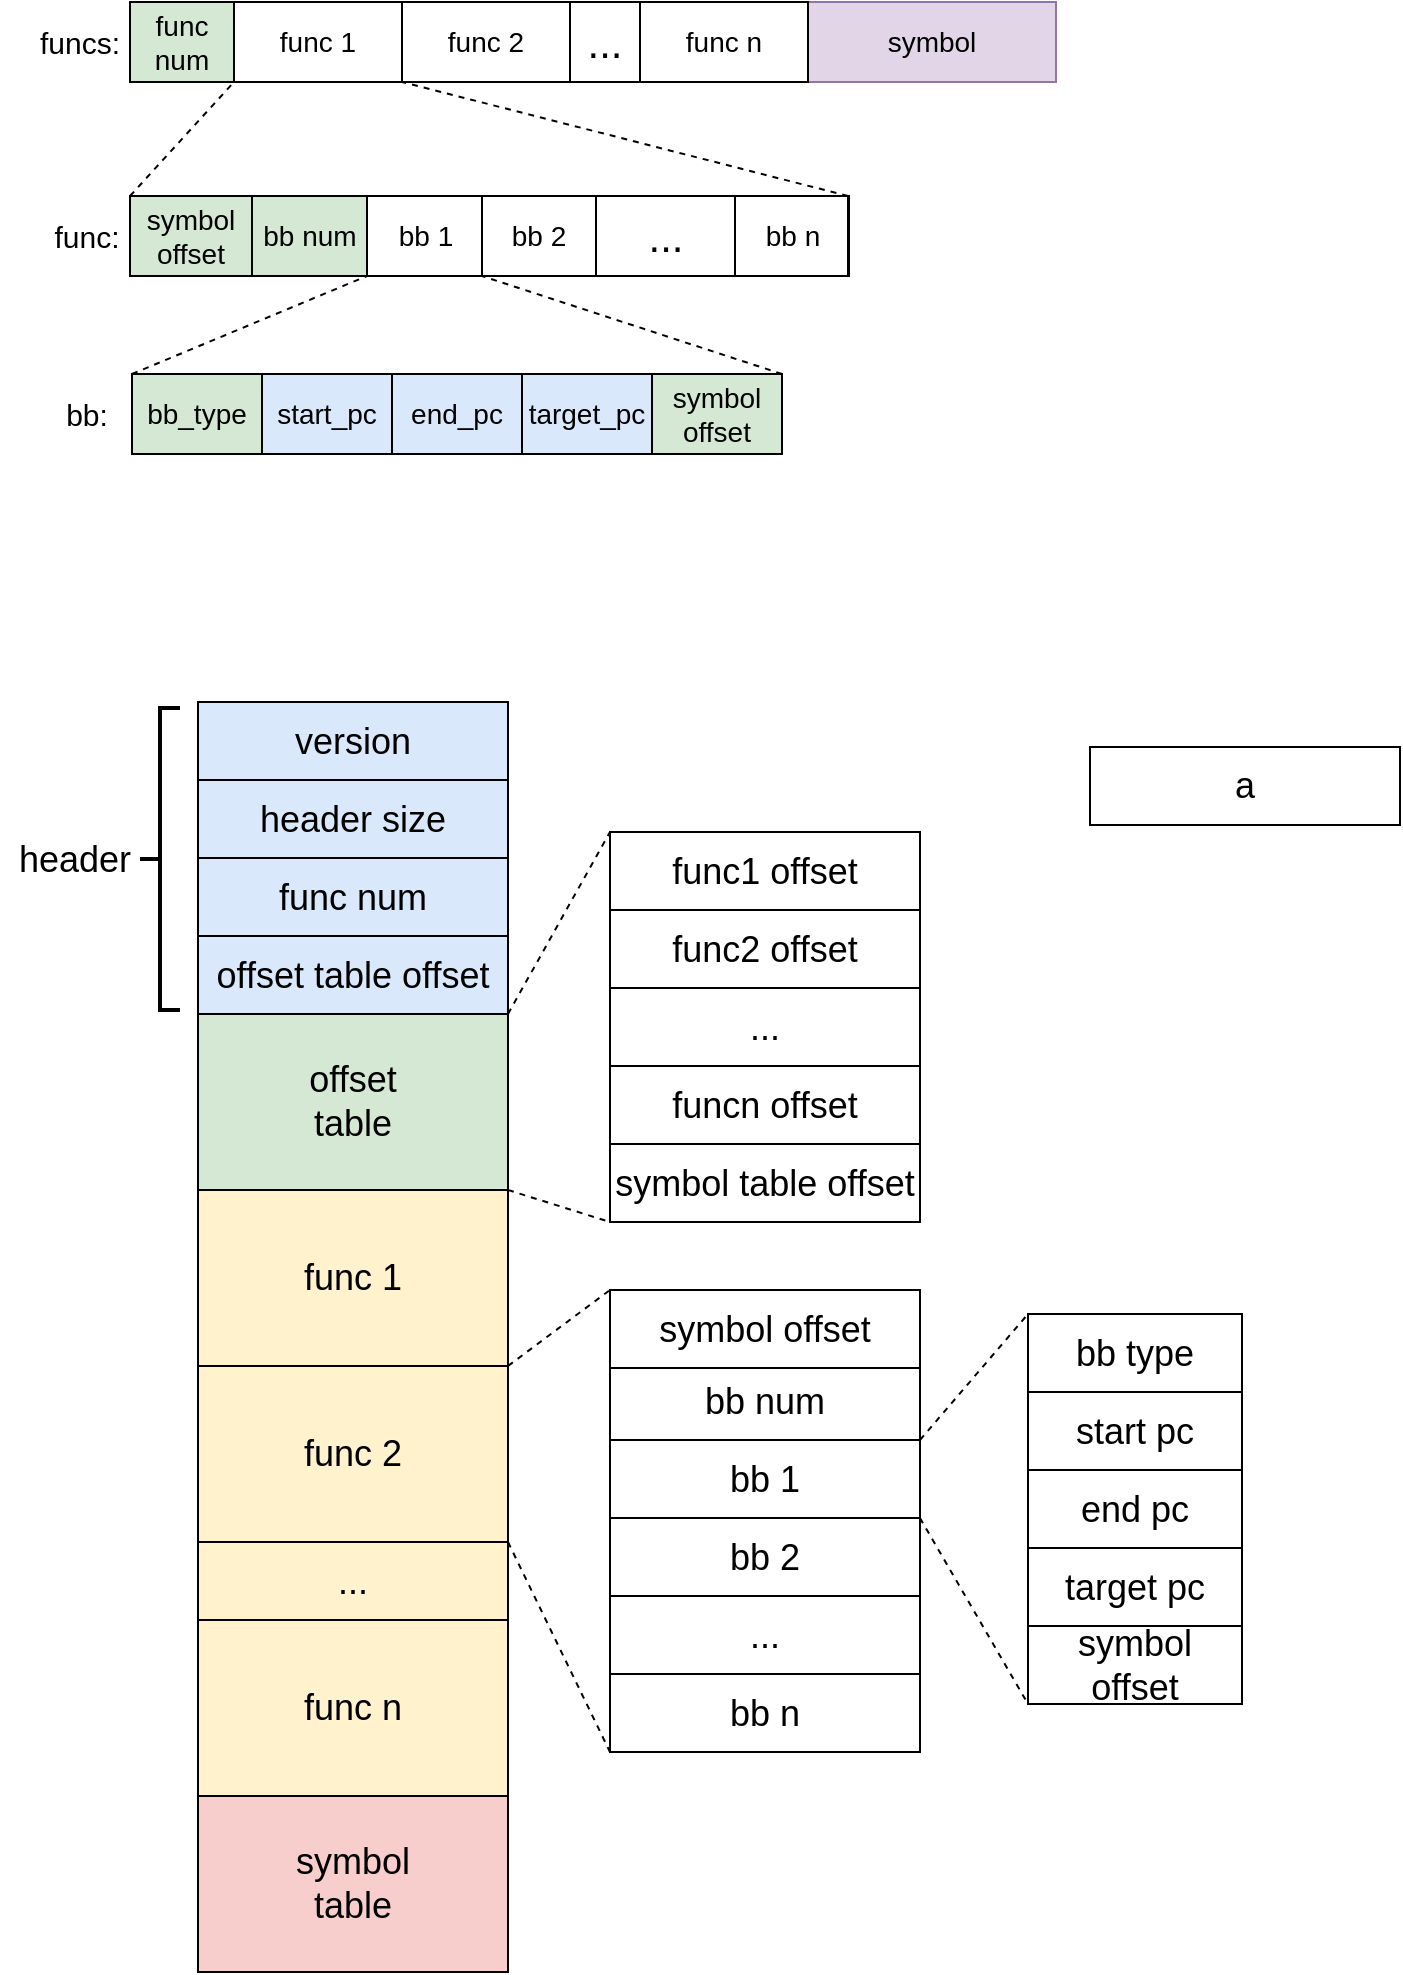 <mxfile version="21.7.0" type="github">
  <diagram name="第 1 页" id="ugtEYNCoT0SjDMXIqZ7P">
    <mxGraphModel dx="1195" dy="646" grid="0" gridSize="10" guides="1" tooltips="1" connect="1" arrows="0" fold="1" page="1" pageScale="1" pageWidth="827" pageHeight="1169" math="0" shadow="0">
      <root>
        <mxCell id="0" />
        <mxCell id="1" parent="0" />
        <mxCell id="d1OhDoUk9ihU9Uq7CjFA-1" value="" style="rounded=0;whiteSpace=wrap;html=1;fillColor=none;" parent="1" vertex="1">
          <mxGeometry x="145" y="44" width="463" height="40" as="geometry" />
        </mxCell>
        <mxCell id="d1OhDoUk9ihU9Uq7CjFA-2" value="&lt;font style=&quot;font-size: 14px;&quot;&gt;func num&lt;/font&gt;" style="rounded=0;whiteSpace=wrap;html=1;fillColor=#d5e8d4;labelBackgroundColor=none;labelBorderColor=none;strokeColor=default;" parent="1" vertex="1">
          <mxGeometry x="145" y="44" width="52" height="40" as="geometry" />
        </mxCell>
        <mxCell id="d1OhDoUk9ihU9Uq7CjFA-3" value="&lt;font style=&quot;font-size: 15px;&quot;&gt;funcs:&lt;/font&gt;" style="rounded=0;whiteSpace=wrap;html=1;fillColor=none;strokeColor=none;" parent="1" vertex="1">
          <mxGeometry x="95" y="44" width="50" height="40" as="geometry" />
        </mxCell>
        <mxCell id="d1OhDoUk9ihU9Uq7CjFA-4" value="&lt;font style=&quot;font-size: 21px;&quot;&gt;...&lt;/font&gt;" style="rounded=0;whiteSpace=wrap;html=1;fillColor=none;" parent="1" vertex="1">
          <mxGeometry x="365" y="44" width="35" height="40" as="geometry" />
        </mxCell>
        <mxCell id="d1OhDoUk9ihU9Uq7CjFA-5" value="" style="rounded=0;whiteSpace=wrap;html=1;fillColor=none;" parent="1" vertex="1">
          <mxGeometry x="146" y="230" width="325" height="40" as="geometry" />
        </mxCell>
        <mxCell id="d1OhDoUk9ihU9Uq7CjFA-11" value="" style="rounded=0;whiteSpace=wrap;html=1;fillColor=none;" parent="1" vertex="1">
          <mxGeometry x="145" y="141" width="359" height="40" as="geometry" />
        </mxCell>
        <mxCell id="d1OhDoUk9ihU9Uq7CjFA-12" value="&lt;span style=&quot;font-size: 14px;&quot;&gt;symbol&lt;br&gt;offset&lt;br&gt;&lt;/span&gt;" style="rounded=0;whiteSpace=wrap;html=1;fillColor=#d5e8d4;strokeColor=default;" parent="1" vertex="1">
          <mxGeometry x="145" y="141" width="61" height="40" as="geometry" />
        </mxCell>
        <mxCell id="d1OhDoUk9ihU9Uq7CjFA-13" value="&lt;font style=&quot;font-size: 15px;&quot;&gt;func:&lt;/font&gt;" style="rounded=0;whiteSpace=wrap;html=1;fillColor=none;strokeColor=none;" parent="1" vertex="1">
          <mxGeometry x="102" y="141" width="43" height="40" as="geometry" />
        </mxCell>
        <mxCell id="d1OhDoUk9ihU9Uq7CjFA-15" value="&lt;font style=&quot;font-size: 14px;&quot;&gt;bb n&lt;/font&gt;" style="rounded=0;whiteSpace=wrap;html=1;fillColor=none;" parent="1" vertex="1">
          <mxGeometry x="447.5" y="141" width="57" height="40" as="geometry" />
        </mxCell>
        <mxCell id="d1OhDoUk9ihU9Uq7CjFA-19" value="&lt;font style=&quot;font-size: 14px;&quot;&gt;bb 2&lt;/font&gt;" style="rounded=0;whiteSpace=wrap;html=1;fillColor=none;" parent="1" vertex="1">
          <mxGeometry x="321" y="141" width="57" height="40" as="geometry" />
        </mxCell>
        <mxCell id="d1OhDoUk9ihU9Uq7CjFA-20" value="&lt;font style=&quot;font-size: 14px;&quot;&gt;bb 1&lt;/font&gt;" style="rounded=0;whiteSpace=wrap;html=1;fillColor=none;" parent="1" vertex="1">
          <mxGeometry x="263.5" y="141" width="57.5" height="40" as="geometry" />
        </mxCell>
        <mxCell id="d1OhDoUk9ihU9Uq7CjFA-21" value="&lt;font style=&quot;font-size: 21px;&quot;&gt;...&lt;/font&gt;" style="rounded=0;whiteSpace=wrap;html=1;fillColor=none;" parent="1" vertex="1">
          <mxGeometry x="378" y="141" width="69.5" height="40" as="geometry" />
        </mxCell>
        <mxCell id="d1OhDoUk9ihU9Uq7CjFA-25" value="&lt;font style=&quot;font-size: 14px;&quot;&gt;start_pc&lt;/font&gt;" style="rounded=0;whiteSpace=wrap;html=1;fillColor=#dae8fc;strokeColor=default;" parent="1" vertex="1">
          <mxGeometry x="211" y="230" width="65" height="40" as="geometry" />
        </mxCell>
        <mxCell id="d1OhDoUk9ihU9Uq7CjFA-28" value="&lt;font style=&quot;font-size: 14px;&quot;&gt;end_pc&lt;/font&gt;" style="rounded=0;whiteSpace=wrap;html=1;fillColor=#dae8fc;strokeColor=default;" parent="1" vertex="1">
          <mxGeometry x="276" y="230" width="65" height="40" as="geometry" />
        </mxCell>
        <mxCell id="d1OhDoUk9ihU9Uq7CjFA-43" value="" style="endArrow=none;dashed=1;html=1;rounded=0;entryX=1;entryY=1;entryDx=0;entryDy=0;exitX=0;exitY=0;exitDx=0;exitDy=0;fontStyle=0" parent="1" source="d1OhDoUk9ihU9Uq7CjFA-12" target="d1OhDoUk9ihU9Uq7CjFA-2" edge="1">
          <mxGeometry width="50" height="50" relative="1" as="geometry">
            <mxPoint x="365" y="119" as="sourcePoint" />
            <mxPoint x="436" y="100" as="targetPoint" />
          </mxGeometry>
        </mxCell>
        <mxCell id="d1OhDoUk9ihU9Uq7CjFA-44" value="" style="endArrow=none;dashed=1;html=1;rounded=0;entryX=1;entryY=1;entryDx=0;entryDy=0;exitX=1;exitY=0;exitDx=0;exitDy=0;" parent="1" source="d1OhDoUk9ihU9Uq7CjFA-11" target="mIDhIIqL29102pUql5Bg-2" edge="1">
          <mxGeometry width="50" height="50" relative="1" as="geometry">
            <mxPoint x="795.0" y="141.0" as="sourcePoint" />
            <mxPoint x="355" y="84" as="targetPoint" />
          </mxGeometry>
        </mxCell>
        <mxCell id="d1OhDoUk9ihU9Uq7CjFA-49" value="&lt;span style=&quot;font-size: 14px;&quot;&gt;bb_type&lt;/span&gt;" style="rounded=0;whiteSpace=wrap;html=1;fillColor=#d5e8d4;strokeColor=default;" parent="1" vertex="1">
          <mxGeometry x="146" y="230" width="65" height="40" as="geometry" />
        </mxCell>
        <mxCell id="d1OhDoUk9ihU9Uq7CjFA-56" value="" style="endArrow=none;dashed=1;html=1;rounded=0;entryX=0;entryY=1;entryDx=0;entryDy=0;exitX=0;exitY=0;exitDx=0;exitDy=0;" parent="1" source="d1OhDoUk9ihU9Uq7CjFA-49" target="d1OhDoUk9ihU9Uq7CjFA-20" edge="1">
          <mxGeometry width="50" height="50" relative="1" as="geometry">
            <mxPoint x="164" y="246" as="sourcePoint" />
            <mxPoint x="214" y="196" as="targetPoint" />
          </mxGeometry>
        </mxCell>
        <mxCell id="d1OhDoUk9ihU9Uq7CjFA-57" value="" style="endArrow=none;dashed=1;html=1;rounded=0;entryX=1;entryY=1;entryDx=0;entryDy=0;exitX=1;exitY=0;exitDx=0;exitDy=0;" parent="1" source="mIDhIIqL29102pUql5Bg-5" target="d1OhDoUk9ihU9Uq7CjFA-20" edge="1">
          <mxGeometry width="50" height="50" relative="1" as="geometry">
            <mxPoint x="257" y="343" as="sourcePoint" />
            <mxPoint x="307" y="293" as="targetPoint" />
          </mxGeometry>
        </mxCell>
        <mxCell id="mIDhIIqL29102pUql5Bg-1" value="&lt;font style=&quot;font-size: 14px;&quot;&gt;symbol&lt;/font&gt;" style="rounded=0;whiteSpace=wrap;html=1;fillColor=#e1d5e7;strokeColor=#9673a6;" parent="1" vertex="1">
          <mxGeometry x="484" y="44" width="124" height="40" as="geometry" />
        </mxCell>
        <mxCell id="mIDhIIqL29102pUql5Bg-2" value="&lt;font style=&quot;font-size: 14px;&quot;&gt;func 1&lt;/font&gt;" style="rounded=0;whiteSpace=wrap;html=1;fillColor=none;labelBackgroundColor=none;labelBorderColor=none;" parent="1" vertex="1">
          <mxGeometry x="197" y="44" width="84" height="40" as="geometry" />
        </mxCell>
        <mxCell id="mIDhIIqL29102pUql5Bg-3" value="&lt;font style=&quot;font-size: 14px;&quot;&gt;func 2&lt;/font&gt;" style="rounded=0;whiteSpace=wrap;html=1;fillColor=none;labelBackgroundColor=none;labelBorderColor=none;" parent="1" vertex="1">
          <mxGeometry x="281" y="44" width="84" height="40" as="geometry" />
        </mxCell>
        <mxCell id="mIDhIIqL29102pUql5Bg-4" value="&lt;font style=&quot;font-size: 14px;&quot;&gt;func n&lt;/font&gt;" style="rounded=0;whiteSpace=wrap;html=1;fillColor=none;labelBackgroundColor=none;labelBorderColor=none;" parent="1" vertex="1">
          <mxGeometry x="400" y="44" width="84" height="40" as="geometry" />
        </mxCell>
        <mxCell id="mIDhIIqL29102pUql5Bg-5" value="&lt;font style=&quot;font-size: 14px;&quot;&gt;symbol&lt;br&gt;offset&lt;br&gt;&lt;/font&gt;" style="rounded=0;whiteSpace=wrap;html=1;fillColor=#d5e8d4;strokeColor=default;" parent="1" vertex="1">
          <mxGeometry x="406" y="230" width="65" height="40" as="geometry" />
        </mxCell>
        <mxCell id="mIDhIIqL29102pUql5Bg-6" value="&lt;font style=&quot;font-size: 14px;&quot;&gt;bb num&lt;/font&gt;" style="rounded=0;whiteSpace=wrap;html=1;fillColor=#d5e8d4;strokeColor=default;" parent="1" vertex="1">
          <mxGeometry x="206" y="141" width="57.5" height="40" as="geometry" />
        </mxCell>
        <mxCell id="mIDhIIqL29102pUql5Bg-7" value="&lt;font style=&quot;font-size: 15px;&quot;&gt;bb:&lt;/font&gt;" style="rounded=0;whiteSpace=wrap;html=1;fillColor=none;strokeColor=none;" parent="1" vertex="1">
          <mxGeometry x="102" y="230" width="43" height="40" as="geometry" />
        </mxCell>
        <mxCell id="mIDhIIqL29102pUql5Bg-8" value="&lt;font style=&quot;font-size: 14px;&quot;&gt;target_pc&lt;/font&gt;" style="rounded=0;whiteSpace=wrap;html=1;fillColor=#dae8fc;strokeColor=default;" parent="1" vertex="1">
          <mxGeometry x="341" y="230" width="65" height="40" as="geometry" />
        </mxCell>
        <mxCell id="4O2xok6CmJAqFDJH463R-1" value="" style="rounded=0;whiteSpace=wrap;html=1;" vertex="1" parent="1">
          <mxGeometry x="179" y="394" width="155" height="633" as="geometry" />
        </mxCell>
        <mxCell id="4O2xok6CmJAqFDJH463R-5" value="&lt;font style=&quot;font-size: 18px;&quot;&gt;header size&lt;/font&gt;" style="rounded=0;whiteSpace=wrap;html=1;fillColor=#dae8fc;strokeColor=default;" vertex="1" parent="1">
          <mxGeometry x="179" y="433" width="155" height="39" as="geometry" />
        </mxCell>
        <mxCell id="4O2xok6CmJAqFDJH463R-10" value="&lt;font style=&quot;font-size: 18px;&quot;&gt;version&lt;/font&gt;" style="rounded=0;whiteSpace=wrap;html=1;fillColor=#dae8fc;strokeColor=default;" vertex="1" parent="1">
          <mxGeometry x="179" y="394" width="155" height="39" as="geometry" />
        </mxCell>
        <mxCell id="4O2xok6CmJAqFDJH463R-13" value="&lt;font style=&quot;font-size: 18px;&quot;&gt;func num&lt;/font&gt;" style="rounded=0;whiteSpace=wrap;html=1;fillColor=#dae8fc;strokeColor=default;" vertex="1" parent="1">
          <mxGeometry x="179" y="472" width="155" height="39" as="geometry" />
        </mxCell>
        <mxCell id="4O2xok6CmJAqFDJH463R-14" value="&lt;font style=&quot;font-size: 18px;&quot;&gt;a&lt;/font&gt;" style="rounded=0;whiteSpace=wrap;html=1;" vertex="1" parent="1">
          <mxGeometry x="625" y="416.5" width="155" height="39" as="geometry" />
        </mxCell>
        <mxCell id="4O2xok6CmJAqFDJH463R-15" value="" style="rounded=0;whiteSpace=wrap;html=1;" vertex="1" parent="1">
          <mxGeometry x="385" y="461" width="155" height="193" as="geometry" />
        </mxCell>
        <mxCell id="4O2xok6CmJAqFDJH463R-46" style="rounded=0;orthogonalLoop=1;jettySize=auto;html=1;exitX=1;exitY=0;exitDx=0;exitDy=0;entryX=0;entryY=1;entryDx=0;entryDy=0;endArrow=none;dashed=1;" edge="1" parent="1" source="4O2xok6CmJAqFDJH463R-16" target="4O2xok6CmJAqFDJH463R-42">
          <mxGeometry relative="1" as="geometry" />
        </mxCell>
        <mxCell id="4O2xok6CmJAqFDJH463R-16" value="&lt;span style=&quot;font-size: 18px;&quot;&gt;...&lt;/span&gt;" style="rounded=0;whiteSpace=wrap;html=1;fillColor=#fff2cc;strokeColor=default;" vertex="1" parent="1">
          <mxGeometry x="179" y="814" width="155" height="39" as="geometry" />
        </mxCell>
        <mxCell id="4O2xok6CmJAqFDJH463R-17" value="&lt;font style=&quot;font-size: 18px;&quot;&gt;symbol&lt;br&gt;table&lt;br&gt;&lt;/font&gt;" style="rounded=0;whiteSpace=wrap;html=1;fillColor=#f8cecc;strokeColor=default;" vertex="1" parent="1">
          <mxGeometry x="179" y="941" width="155" height="88" as="geometry" />
        </mxCell>
        <mxCell id="4O2xok6CmJAqFDJH463R-18" value="&lt;font style=&quot;font-size: 18px;&quot;&gt;offset table offset&lt;/font&gt;" style="rounded=0;whiteSpace=wrap;html=1;fillColor=#dae8fc;strokeColor=default;" vertex="1" parent="1">
          <mxGeometry x="179" y="511" width="155" height="39" as="geometry" />
        </mxCell>
        <mxCell id="4O2xok6CmJAqFDJH463R-19" value="&lt;font style=&quot;font-size: 18px;&quot;&gt;func n&lt;/font&gt;" style="rounded=0;whiteSpace=wrap;html=1;fillColor=#fff2cc;strokeColor=default;" vertex="1" parent="1">
          <mxGeometry x="179" y="853" width="155" height="88" as="geometry" />
        </mxCell>
        <mxCell id="4O2xok6CmJAqFDJH463R-20" value="&lt;font style=&quot;font-size: 18px;&quot;&gt;func 2&lt;/font&gt;" style="rounded=0;whiteSpace=wrap;html=1;fillColor=#fff2cc;strokeColor=default;" vertex="1" parent="1">
          <mxGeometry x="179" y="726" width="155" height="88" as="geometry" />
        </mxCell>
        <mxCell id="4O2xok6CmJAqFDJH463R-45" style="rounded=0;orthogonalLoop=1;jettySize=auto;html=1;exitX=1;exitY=1;exitDx=0;exitDy=0;entryX=0;entryY=0;entryDx=0;entryDy=0;dashed=1;endArrow=none;" edge="1" parent="1" source="4O2xok6CmJAqFDJH463R-21" target="4O2xok6CmJAqFDJH463R-38">
          <mxGeometry relative="1" as="geometry" />
        </mxCell>
        <mxCell id="4O2xok6CmJAqFDJH463R-48" style="rounded=0;orthogonalLoop=1;jettySize=auto;html=1;exitX=1;exitY=0;exitDx=0;exitDy=0;entryX=0;entryY=1;entryDx=0;entryDy=0;endArrow=none;dashed=1;" edge="1" parent="1" source="4O2xok6CmJAqFDJH463R-21" target="4O2xok6CmJAqFDJH463R-26">
          <mxGeometry relative="1" as="geometry" />
        </mxCell>
        <mxCell id="4O2xok6CmJAqFDJH463R-21" value="&lt;font style=&quot;font-size: 18px;&quot;&gt;func 1&lt;/font&gt;" style="rounded=0;whiteSpace=wrap;html=1;fillColor=#fff2cc;strokeColor=default;" vertex="1" parent="1">
          <mxGeometry x="179" y="638" width="155" height="88" as="geometry" />
        </mxCell>
        <mxCell id="4O2xok6CmJAqFDJH463R-22" value="&lt;font style=&quot;font-size: 18px;&quot;&gt;func1 offset&lt;/font&gt;" style="rounded=0;whiteSpace=wrap;html=1;" vertex="1" parent="1">
          <mxGeometry x="385" y="459" width="155" height="39" as="geometry" />
        </mxCell>
        <mxCell id="4O2xok6CmJAqFDJH463R-23" value="&lt;font style=&quot;font-size: 18px;&quot;&gt;func2 offset&lt;/font&gt;" style="rounded=0;whiteSpace=wrap;html=1;" vertex="1" parent="1">
          <mxGeometry x="385" y="498" width="155" height="39" as="geometry" />
        </mxCell>
        <mxCell id="4O2xok6CmJAqFDJH463R-24" value="&lt;font style=&quot;font-size: 18px;&quot;&gt;...&lt;/font&gt;" style="rounded=0;whiteSpace=wrap;html=1;" vertex="1" parent="1">
          <mxGeometry x="385" y="537" width="155" height="39" as="geometry" />
        </mxCell>
        <mxCell id="4O2xok6CmJAqFDJH463R-25" value="&lt;font style=&quot;font-size: 18px;&quot;&gt;funcn offset&lt;/font&gt;" style="rounded=0;whiteSpace=wrap;html=1;" vertex="1" parent="1">
          <mxGeometry x="385" y="576" width="155" height="39" as="geometry" />
        </mxCell>
        <mxCell id="4O2xok6CmJAqFDJH463R-26" value="&lt;font style=&quot;font-size: 18px;&quot;&gt;symbol table offset&lt;/font&gt;" style="rounded=0;whiteSpace=wrap;html=1;" vertex="1" parent="1">
          <mxGeometry x="385" y="615" width="155" height="39" as="geometry" />
        </mxCell>
        <mxCell id="4O2xok6CmJAqFDJH463R-27" value="" style="strokeWidth=2;html=1;shape=mxgraph.flowchart.annotation_2;align=left;labelPosition=right;pointerEvents=1;" vertex="1" parent="1">
          <mxGeometry x="150" y="397" width="20" height="151" as="geometry" />
        </mxCell>
        <mxCell id="4O2xok6CmJAqFDJH463R-29" value="&lt;font style=&quot;font-size: 18px;&quot;&gt;header&lt;/font&gt;" style="text;html=1;align=center;verticalAlign=middle;resizable=0;points=[];autosize=1;strokeColor=none;fillColor=none;" vertex="1" parent="1">
          <mxGeometry x="80" y="455.5" width="74" height="34" as="geometry" />
        </mxCell>
        <mxCell id="4O2xok6CmJAqFDJH463R-47" style="rounded=0;orthogonalLoop=1;jettySize=auto;html=1;exitX=1;exitY=0;exitDx=0;exitDy=0;entryX=0;entryY=0;entryDx=0;entryDy=0;endArrow=none;dashed=1;" edge="1" parent="1" source="4O2xok6CmJAqFDJH463R-31" target="4O2xok6CmJAqFDJH463R-22">
          <mxGeometry relative="1" as="geometry" />
        </mxCell>
        <mxCell id="4O2xok6CmJAqFDJH463R-31" value="&lt;font style=&quot;font-size: 18px;&quot;&gt;offset&lt;br&gt;table&lt;br&gt;&lt;/font&gt;" style="rounded=0;whiteSpace=wrap;html=1;fillColor=#d5e8d4;strokeColor=default;" vertex="1" parent="1">
          <mxGeometry x="179" y="550" width="155" height="88" as="geometry" />
        </mxCell>
        <mxCell id="4O2xok6CmJAqFDJH463R-36" value="" style="rounded=0;whiteSpace=wrap;html=1;" vertex="1" parent="1">
          <mxGeometry x="385" y="688" width="155" height="229" as="geometry" />
        </mxCell>
        <mxCell id="4O2xok6CmJAqFDJH463R-37" value="&lt;font style=&quot;font-size: 18px;&quot;&gt;bb num&lt;/font&gt;" style="rounded=0;whiteSpace=wrap;html=1;" vertex="1" parent="1">
          <mxGeometry x="385" y="724" width="155" height="39" as="geometry" />
        </mxCell>
        <mxCell id="4O2xok6CmJAqFDJH463R-38" value="&lt;font style=&quot;font-size: 18px;&quot;&gt;symbol offset&lt;/font&gt;" style="rounded=0;whiteSpace=wrap;html=1;" vertex="1" parent="1">
          <mxGeometry x="385" y="688" width="155" height="39" as="geometry" />
        </mxCell>
        <mxCell id="4O2xok6CmJAqFDJH463R-58" style="rounded=0;orthogonalLoop=1;jettySize=auto;html=1;exitX=1;exitY=0;exitDx=0;exitDy=0;entryX=0;entryY=0;entryDx=0;entryDy=0;endArrow=none;dashed=1;" edge="1" parent="1" source="4O2xok6CmJAqFDJH463R-39" target="4O2xok6CmJAqFDJH463R-51">
          <mxGeometry relative="1" as="geometry" />
        </mxCell>
        <mxCell id="4O2xok6CmJAqFDJH463R-59" style="rounded=0;orthogonalLoop=1;jettySize=auto;html=1;exitX=1;exitY=1;exitDx=0;exitDy=0;entryX=0;entryY=1;entryDx=0;entryDy=0;endArrow=none;dashed=1;" edge="1" parent="1" source="4O2xok6CmJAqFDJH463R-39" target="4O2xok6CmJAqFDJH463R-57">
          <mxGeometry relative="1" as="geometry" />
        </mxCell>
        <mxCell id="4O2xok6CmJAqFDJH463R-39" value="&lt;font style=&quot;font-size: 18px;&quot;&gt;bb 1&lt;/font&gt;" style="rounded=0;whiteSpace=wrap;html=1;" vertex="1" parent="1">
          <mxGeometry x="385" y="763" width="155" height="39" as="geometry" />
        </mxCell>
        <mxCell id="4O2xok6CmJAqFDJH463R-40" value="&lt;font style=&quot;font-size: 18px;&quot;&gt;bb 2&lt;/font&gt;" style="rounded=0;whiteSpace=wrap;html=1;" vertex="1" parent="1">
          <mxGeometry x="385" y="802" width="155" height="39" as="geometry" />
        </mxCell>
        <mxCell id="4O2xok6CmJAqFDJH463R-41" value="&lt;font style=&quot;font-size: 18px;&quot;&gt;...&lt;/font&gt;" style="rounded=0;whiteSpace=wrap;html=1;" vertex="1" parent="1">
          <mxGeometry x="385" y="841" width="155" height="39" as="geometry" />
        </mxCell>
        <mxCell id="4O2xok6CmJAqFDJH463R-42" value="&lt;font style=&quot;font-size: 18px;&quot;&gt;bb n&lt;/font&gt;" style="rounded=0;whiteSpace=wrap;html=1;" vertex="1" parent="1">
          <mxGeometry x="385" y="880" width="155" height="39" as="geometry" />
        </mxCell>
        <mxCell id="4O2xok6CmJAqFDJH463R-51" value="&lt;font style=&quot;font-size: 18px;&quot;&gt;bb type&lt;/font&gt;" style="rounded=0;whiteSpace=wrap;html=1;" vertex="1" parent="1">
          <mxGeometry x="594" y="700" width="107" height="39" as="geometry" />
        </mxCell>
        <mxCell id="4O2xok6CmJAqFDJH463R-53" value="&lt;font style=&quot;font-size: 18px;&quot;&gt;start pc&lt;/font&gt;" style="rounded=0;whiteSpace=wrap;html=1;" vertex="1" parent="1">
          <mxGeometry x="594" y="739" width="107" height="39" as="geometry" />
        </mxCell>
        <mxCell id="4O2xok6CmJAqFDJH463R-55" value="&lt;font style=&quot;font-size: 18px;&quot;&gt;end pc&lt;/font&gt;" style="rounded=0;whiteSpace=wrap;html=1;" vertex="1" parent="1">
          <mxGeometry x="594" y="778" width="107" height="39" as="geometry" />
        </mxCell>
        <mxCell id="4O2xok6CmJAqFDJH463R-56" value="&lt;font style=&quot;font-size: 18px;&quot;&gt;target pc&lt;/font&gt;" style="rounded=0;whiteSpace=wrap;html=1;" vertex="1" parent="1">
          <mxGeometry x="594" y="817" width="107" height="39" as="geometry" />
        </mxCell>
        <mxCell id="4O2xok6CmJAqFDJH463R-57" value="&lt;font style=&quot;font-size: 18px;&quot;&gt;symbol offset&lt;/font&gt;" style="rounded=0;whiteSpace=wrap;html=1;" vertex="1" parent="1">
          <mxGeometry x="594" y="856" width="107" height="39" as="geometry" />
        </mxCell>
      </root>
    </mxGraphModel>
  </diagram>
</mxfile>
